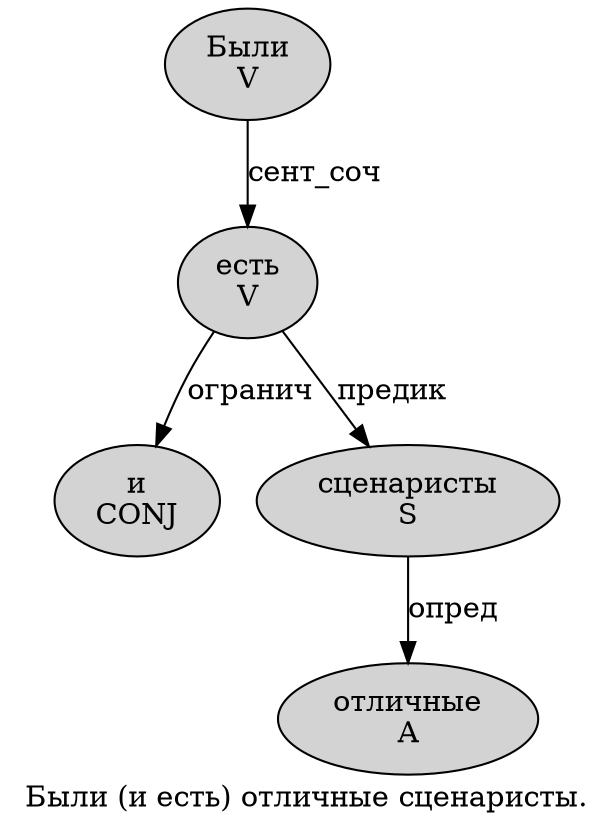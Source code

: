 digraph SENTENCE_3832 {
	graph [label="Были (и есть) отличные сценаристы."]
	node [style=filled]
		0 [label="Были
V" color="" fillcolor=lightgray penwidth=1 shape=ellipse]
		2 [label="и
CONJ" color="" fillcolor=lightgray penwidth=1 shape=ellipse]
		3 [label="есть
V" color="" fillcolor=lightgray penwidth=1 shape=ellipse]
		5 [label="отличные
A" color="" fillcolor=lightgray penwidth=1 shape=ellipse]
		6 [label="сценаристы
S" color="" fillcolor=lightgray penwidth=1 shape=ellipse]
			6 -> 5 [label="опред"]
			3 -> 2 [label="огранич"]
			3 -> 6 [label="предик"]
			0 -> 3 [label="сент_соч"]
}